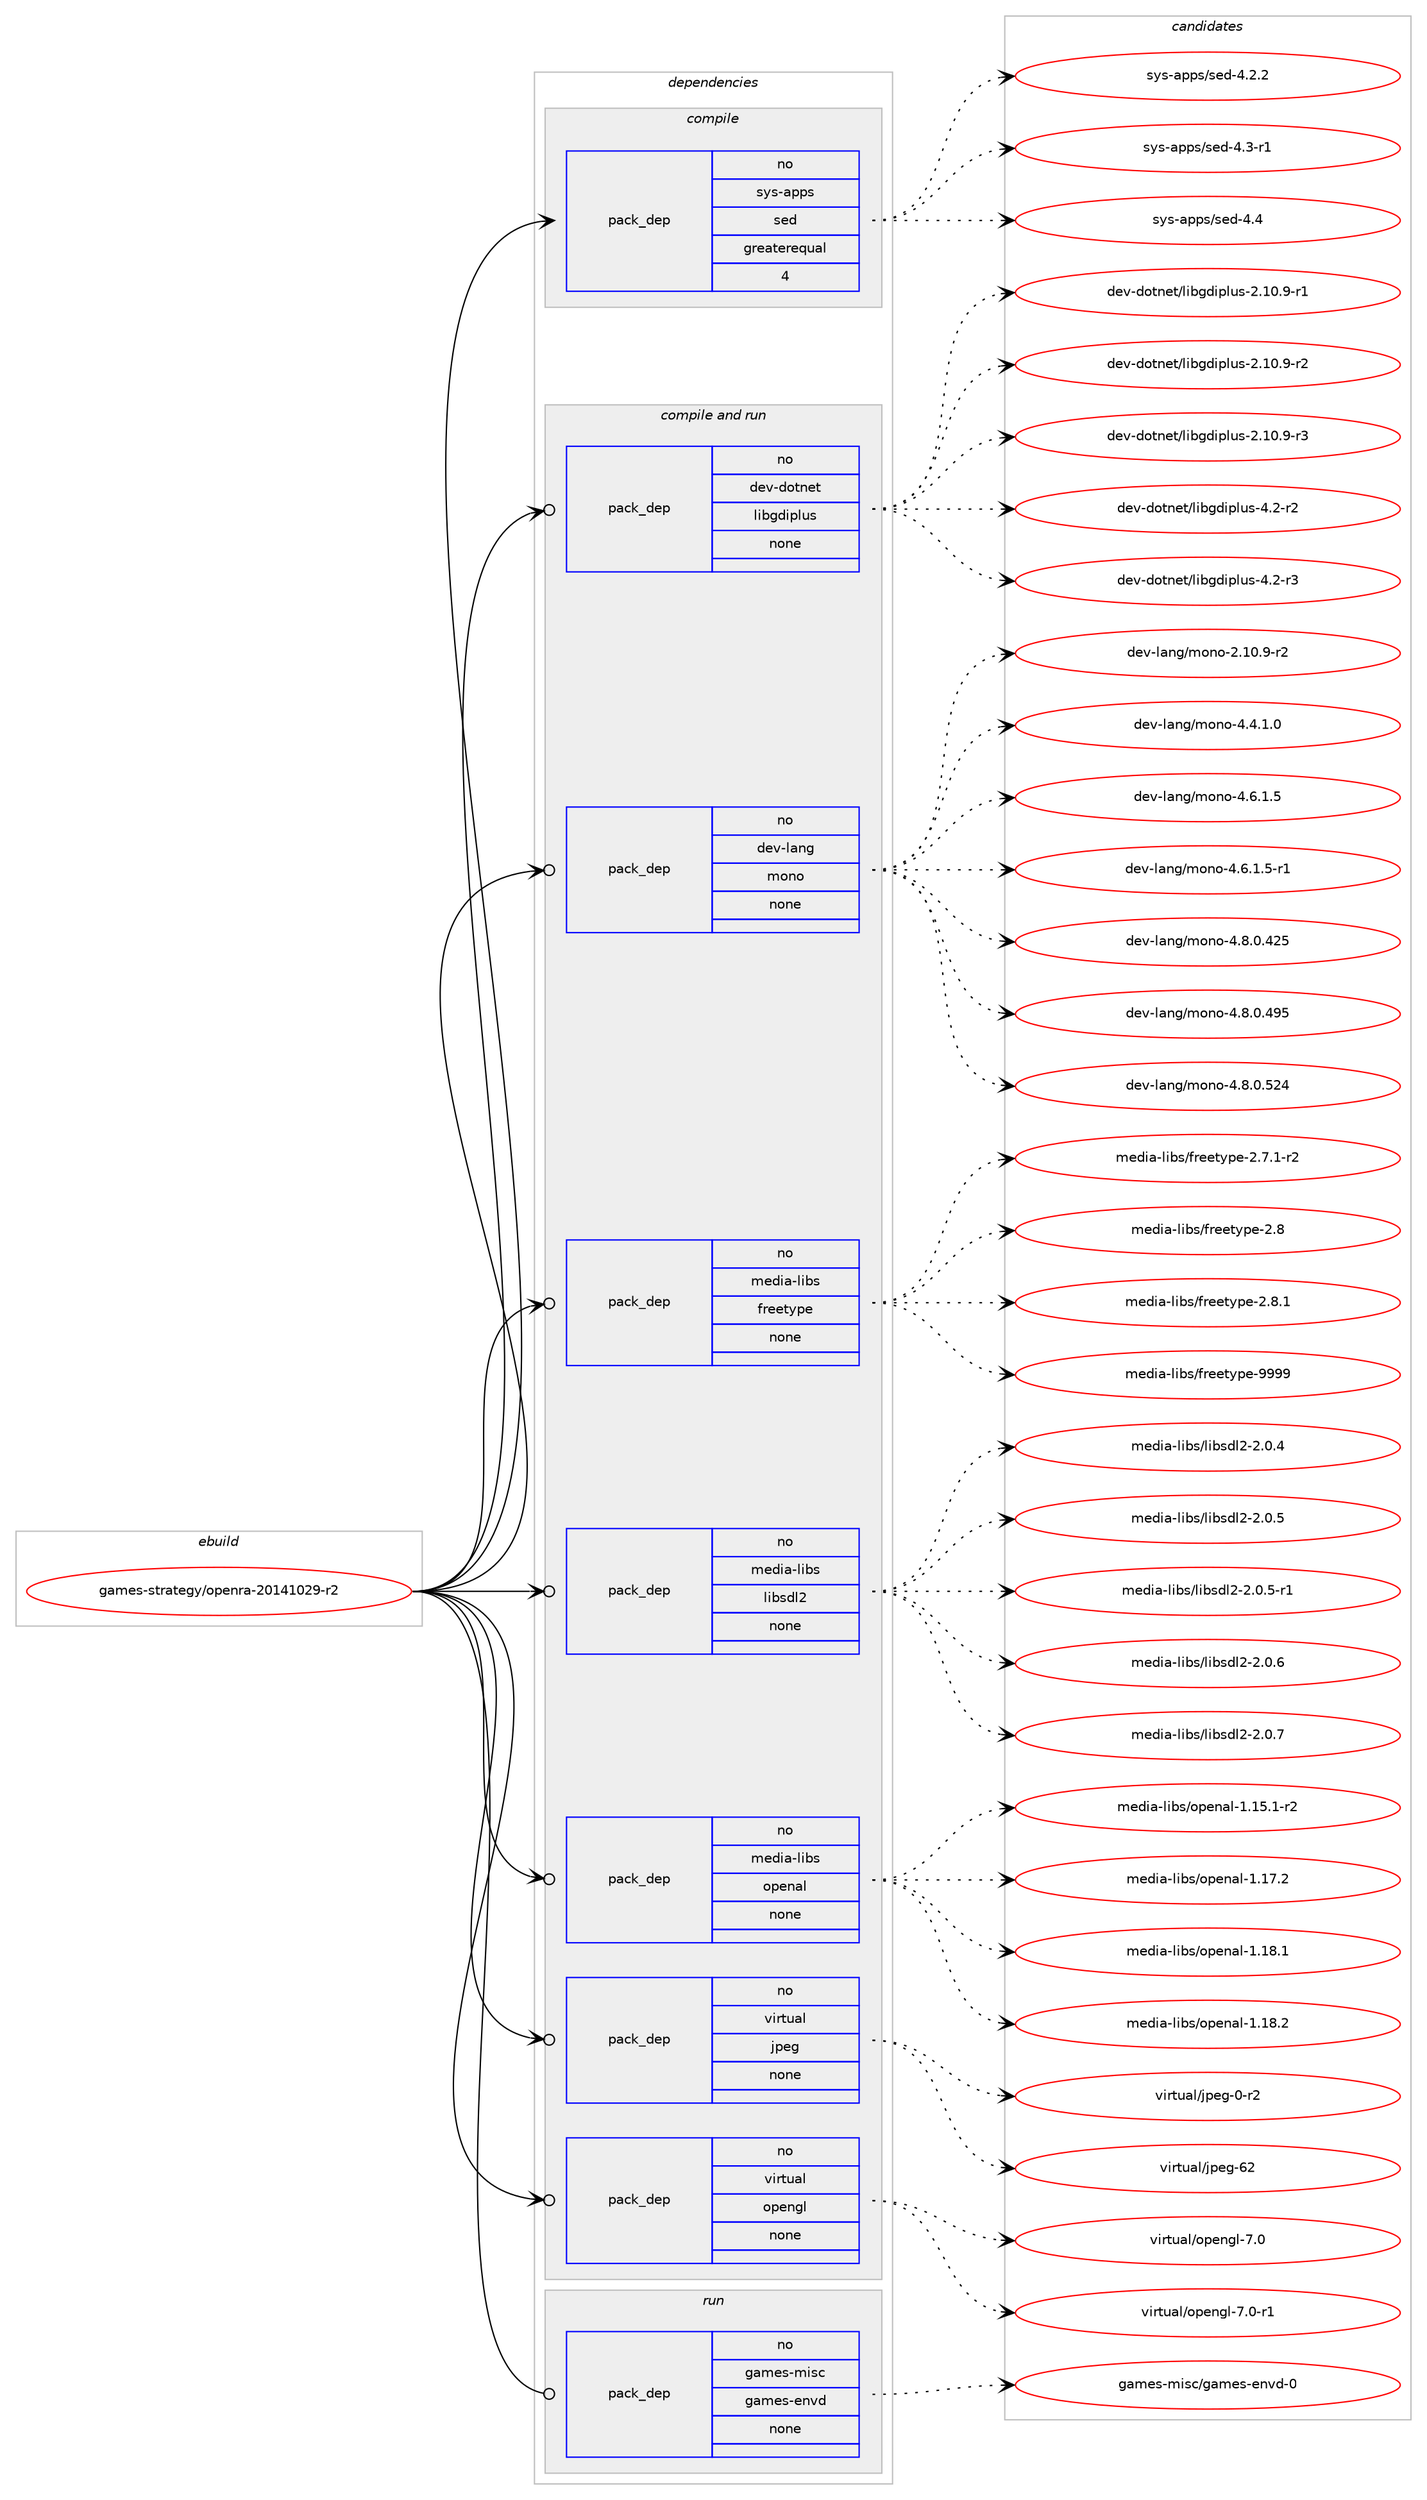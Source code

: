 digraph prolog {

# *************
# Graph options
# *************

newrank=true;
concentrate=true;
compound=true;
graph [rankdir=LR,fontname=Helvetica,fontsize=10,ranksep=1.5];#, ranksep=2.5, nodesep=0.2];
edge  [arrowhead=vee];
node  [fontname=Helvetica,fontsize=10];

# **********
# The ebuild
# **********

subgraph cluster_leftcol {
color=gray;
rank=same;
label=<<i>ebuild</i>>;
id [label="games-strategy/openra-20141029-r2", color=red, width=4, href="../games-strategy/openra-20141029-r2.svg"];
}

# ****************
# The dependencies
# ****************

subgraph cluster_midcol {
color=gray;
label=<<i>dependencies</i>>;
subgraph cluster_compile {
fillcolor="#eeeeee";
style=filled;
label=<<i>compile</i>>;
subgraph pack218743 {
dependency304740 [label=<<TABLE BORDER="0" CELLBORDER="1" CELLSPACING="0" CELLPADDING="4" WIDTH="220"><TR><TD ROWSPAN="6" CELLPADDING="30">pack_dep</TD></TR><TR><TD WIDTH="110">no</TD></TR><TR><TD>sys-apps</TD></TR><TR><TD>sed</TD></TR><TR><TD>greaterequal</TD></TR><TR><TD>4</TD></TR></TABLE>>, shape=none, color=blue];
}
id:e -> dependency304740:w [weight=20,style="solid",arrowhead="vee"];
}
subgraph cluster_compileandrun {
fillcolor="#eeeeee";
style=filled;
label=<<i>compile and run</i>>;
subgraph pack218744 {
dependency304741 [label=<<TABLE BORDER="0" CELLBORDER="1" CELLSPACING="0" CELLPADDING="4" WIDTH="220"><TR><TD ROWSPAN="6" CELLPADDING="30">pack_dep</TD></TR><TR><TD WIDTH="110">no</TD></TR><TR><TD>dev-dotnet</TD></TR><TR><TD>libgdiplus</TD></TR><TR><TD>none</TD></TR><TR><TD></TD></TR></TABLE>>, shape=none, color=blue];
}
id:e -> dependency304741:w [weight=20,style="solid",arrowhead="odotvee"];
subgraph pack218745 {
dependency304742 [label=<<TABLE BORDER="0" CELLBORDER="1" CELLSPACING="0" CELLPADDING="4" WIDTH="220"><TR><TD ROWSPAN="6" CELLPADDING="30">pack_dep</TD></TR><TR><TD WIDTH="110">no</TD></TR><TR><TD>dev-lang</TD></TR><TR><TD>mono</TD></TR><TR><TD>none</TD></TR><TR><TD></TD></TR></TABLE>>, shape=none, color=blue];
}
id:e -> dependency304742:w [weight=20,style="solid",arrowhead="odotvee"];
subgraph pack218746 {
dependency304743 [label=<<TABLE BORDER="0" CELLBORDER="1" CELLSPACING="0" CELLPADDING="4" WIDTH="220"><TR><TD ROWSPAN="6" CELLPADDING="30">pack_dep</TD></TR><TR><TD WIDTH="110">no</TD></TR><TR><TD>media-libs</TD></TR><TR><TD>freetype</TD></TR><TR><TD>none</TD></TR><TR><TD></TD></TR></TABLE>>, shape=none, color=blue];
}
id:e -> dependency304743:w [weight=20,style="solid",arrowhead="odotvee"];
subgraph pack218747 {
dependency304744 [label=<<TABLE BORDER="0" CELLBORDER="1" CELLSPACING="0" CELLPADDING="4" WIDTH="220"><TR><TD ROWSPAN="6" CELLPADDING="30">pack_dep</TD></TR><TR><TD WIDTH="110">no</TD></TR><TR><TD>media-libs</TD></TR><TR><TD>libsdl2</TD></TR><TR><TD>none</TD></TR><TR><TD></TD></TR></TABLE>>, shape=none, color=blue];
}
id:e -> dependency304744:w [weight=20,style="solid",arrowhead="odotvee"];
subgraph pack218748 {
dependency304745 [label=<<TABLE BORDER="0" CELLBORDER="1" CELLSPACING="0" CELLPADDING="4" WIDTH="220"><TR><TD ROWSPAN="6" CELLPADDING="30">pack_dep</TD></TR><TR><TD WIDTH="110">no</TD></TR><TR><TD>media-libs</TD></TR><TR><TD>openal</TD></TR><TR><TD>none</TD></TR><TR><TD></TD></TR></TABLE>>, shape=none, color=blue];
}
id:e -> dependency304745:w [weight=20,style="solid",arrowhead="odotvee"];
subgraph pack218749 {
dependency304746 [label=<<TABLE BORDER="0" CELLBORDER="1" CELLSPACING="0" CELLPADDING="4" WIDTH="220"><TR><TD ROWSPAN="6" CELLPADDING="30">pack_dep</TD></TR><TR><TD WIDTH="110">no</TD></TR><TR><TD>virtual</TD></TR><TR><TD>jpeg</TD></TR><TR><TD>none</TD></TR><TR><TD></TD></TR></TABLE>>, shape=none, color=blue];
}
id:e -> dependency304746:w [weight=20,style="solid",arrowhead="odotvee"];
subgraph pack218750 {
dependency304747 [label=<<TABLE BORDER="0" CELLBORDER="1" CELLSPACING="0" CELLPADDING="4" WIDTH="220"><TR><TD ROWSPAN="6" CELLPADDING="30">pack_dep</TD></TR><TR><TD WIDTH="110">no</TD></TR><TR><TD>virtual</TD></TR><TR><TD>opengl</TD></TR><TR><TD>none</TD></TR><TR><TD></TD></TR></TABLE>>, shape=none, color=blue];
}
id:e -> dependency304747:w [weight=20,style="solid",arrowhead="odotvee"];
}
subgraph cluster_run {
fillcolor="#eeeeee";
style=filled;
label=<<i>run</i>>;
subgraph pack218751 {
dependency304748 [label=<<TABLE BORDER="0" CELLBORDER="1" CELLSPACING="0" CELLPADDING="4" WIDTH="220"><TR><TD ROWSPAN="6" CELLPADDING="30">pack_dep</TD></TR><TR><TD WIDTH="110">no</TD></TR><TR><TD>games-misc</TD></TR><TR><TD>games-envd</TD></TR><TR><TD>none</TD></TR><TR><TD></TD></TR></TABLE>>, shape=none, color=blue];
}
id:e -> dependency304748:w [weight=20,style="solid",arrowhead="odot"];
}
}

# **************
# The candidates
# **************

subgraph cluster_choices {
rank=same;
color=gray;
label=<<i>candidates</i>>;

subgraph choice218743 {
color=black;
nodesep=1;
choice115121115459711211211547115101100455246504650 [label="sys-apps/sed-4.2.2", color=red, width=4,href="../sys-apps/sed-4.2.2.svg"];
choice115121115459711211211547115101100455246514511449 [label="sys-apps/sed-4.3-r1", color=red, width=4,href="../sys-apps/sed-4.3-r1.svg"];
choice11512111545971121121154711510110045524652 [label="sys-apps/sed-4.4", color=red, width=4,href="../sys-apps/sed-4.4.svg"];
dependency304740:e -> choice115121115459711211211547115101100455246504650:w [style=dotted,weight="100"];
dependency304740:e -> choice115121115459711211211547115101100455246514511449:w [style=dotted,weight="100"];
dependency304740:e -> choice11512111545971121121154711510110045524652:w [style=dotted,weight="100"];
}
subgraph choice218744 {
color=black;
nodesep=1;
choice100101118451001111161101011164710810598103100105112108117115455046494846574511449 [label="dev-dotnet/libgdiplus-2.10.9-r1", color=red, width=4,href="../dev-dotnet/libgdiplus-2.10.9-r1.svg"];
choice100101118451001111161101011164710810598103100105112108117115455046494846574511450 [label="dev-dotnet/libgdiplus-2.10.9-r2", color=red, width=4,href="../dev-dotnet/libgdiplus-2.10.9-r2.svg"];
choice100101118451001111161101011164710810598103100105112108117115455046494846574511451 [label="dev-dotnet/libgdiplus-2.10.9-r3", color=red, width=4,href="../dev-dotnet/libgdiplus-2.10.9-r3.svg"];
choice100101118451001111161101011164710810598103100105112108117115455246504511450 [label="dev-dotnet/libgdiplus-4.2-r2", color=red, width=4,href="../dev-dotnet/libgdiplus-4.2-r2.svg"];
choice100101118451001111161101011164710810598103100105112108117115455246504511451 [label="dev-dotnet/libgdiplus-4.2-r3", color=red, width=4,href="../dev-dotnet/libgdiplus-4.2-r3.svg"];
dependency304741:e -> choice100101118451001111161101011164710810598103100105112108117115455046494846574511449:w [style=dotted,weight="100"];
dependency304741:e -> choice100101118451001111161101011164710810598103100105112108117115455046494846574511450:w [style=dotted,weight="100"];
dependency304741:e -> choice100101118451001111161101011164710810598103100105112108117115455046494846574511451:w [style=dotted,weight="100"];
dependency304741:e -> choice100101118451001111161101011164710810598103100105112108117115455246504511450:w [style=dotted,weight="100"];
dependency304741:e -> choice100101118451001111161101011164710810598103100105112108117115455246504511451:w [style=dotted,weight="100"];
}
subgraph choice218745 {
color=black;
nodesep=1;
choice100101118451089711010347109111110111455046494846574511450 [label="dev-lang/mono-2.10.9-r2", color=red, width=4,href="../dev-lang/mono-2.10.9-r2.svg"];
choice1001011184510897110103471091111101114552465246494648 [label="dev-lang/mono-4.4.1.0", color=red, width=4,href="../dev-lang/mono-4.4.1.0.svg"];
choice1001011184510897110103471091111101114552465446494653 [label="dev-lang/mono-4.6.1.5", color=red, width=4,href="../dev-lang/mono-4.6.1.5.svg"];
choice10010111845108971101034710911111011145524654464946534511449 [label="dev-lang/mono-4.6.1.5-r1", color=red, width=4,href="../dev-lang/mono-4.6.1.5-r1.svg"];
choice10010111845108971101034710911111011145524656464846525053 [label="dev-lang/mono-4.8.0.425", color=red, width=4,href="../dev-lang/mono-4.8.0.425.svg"];
choice10010111845108971101034710911111011145524656464846525753 [label="dev-lang/mono-4.8.0.495", color=red, width=4,href="../dev-lang/mono-4.8.0.495.svg"];
choice10010111845108971101034710911111011145524656464846535052 [label="dev-lang/mono-4.8.0.524", color=red, width=4,href="../dev-lang/mono-4.8.0.524.svg"];
dependency304742:e -> choice100101118451089711010347109111110111455046494846574511450:w [style=dotted,weight="100"];
dependency304742:e -> choice1001011184510897110103471091111101114552465246494648:w [style=dotted,weight="100"];
dependency304742:e -> choice1001011184510897110103471091111101114552465446494653:w [style=dotted,weight="100"];
dependency304742:e -> choice10010111845108971101034710911111011145524654464946534511449:w [style=dotted,weight="100"];
dependency304742:e -> choice10010111845108971101034710911111011145524656464846525053:w [style=dotted,weight="100"];
dependency304742:e -> choice10010111845108971101034710911111011145524656464846525753:w [style=dotted,weight="100"];
dependency304742:e -> choice10010111845108971101034710911111011145524656464846535052:w [style=dotted,weight="100"];
}
subgraph choice218746 {
color=black;
nodesep=1;
choice109101100105974510810598115471021141011011161211121014550465546494511450 [label="media-libs/freetype-2.7.1-r2", color=red, width=4,href="../media-libs/freetype-2.7.1-r2.svg"];
choice1091011001059745108105981154710211410110111612111210145504656 [label="media-libs/freetype-2.8", color=red, width=4,href="../media-libs/freetype-2.8.svg"];
choice10910110010597451081059811547102114101101116121112101455046564649 [label="media-libs/freetype-2.8.1", color=red, width=4,href="../media-libs/freetype-2.8.1.svg"];
choice109101100105974510810598115471021141011011161211121014557575757 [label="media-libs/freetype-9999", color=red, width=4,href="../media-libs/freetype-9999.svg"];
dependency304743:e -> choice109101100105974510810598115471021141011011161211121014550465546494511450:w [style=dotted,weight="100"];
dependency304743:e -> choice1091011001059745108105981154710211410110111612111210145504656:w [style=dotted,weight="100"];
dependency304743:e -> choice10910110010597451081059811547102114101101116121112101455046564649:w [style=dotted,weight="100"];
dependency304743:e -> choice109101100105974510810598115471021141011011161211121014557575757:w [style=dotted,weight="100"];
}
subgraph choice218747 {
color=black;
nodesep=1;
choice109101100105974510810598115471081059811510010850455046484652 [label="media-libs/libsdl2-2.0.4", color=red, width=4,href="../media-libs/libsdl2-2.0.4.svg"];
choice109101100105974510810598115471081059811510010850455046484653 [label="media-libs/libsdl2-2.0.5", color=red, width=4,href="../media-libs/libsdl2-2.0.5.svg"];
choice1091011001059745108105981154710810598115100108504550464846534511449 [label="media-libs/libsdl2-2.0.5-r1", color=red, width=4,href="../media-libs/libsdl2-2.0.5-r1.svg"];
choice109101100105974510810598115471081059811510010850455046484654 [label="media-libs/libsdl2-2.0.6", color=red, width=4,href="../media-libs/libsdl2-2.0.6.svg"];
choice109101100105974510810598115471081059811510010850455046484655 [label="media-libs/libsdl2-2.0.7", color=red, width=4,href="../media-libs/libsdl2-2.0.7.svg"];
dependency304744:e -> choice109101100105974510810598115471081059811510010850455046484652:w [style=dotted,weight="100"];
dependency304744:e -> choice109101100105974510810598115471081059811510010850455046484653:w [style=dotted,weight="100"];
dependency304744:e -> choice1091011001059745108105981154710810598115100108504550464846534511449:w [style=dotted,weight="100"];
dependency304744:e -> choice109101100105974510810598115471081059811510010850455046484654:w [style=dotted,weight="100"];
dependency304744:e -> choice109101100105974510810598115471081059811510010850455046484655:w [style=dotted,weight="100"];
}
subgraph choice218748 {
color=black;
nodesep=1;
choice1091011001059745108105981154711111210111097108454946495346494511450 [label="media-libs/openal-1.15.1-r2", color=red, width=4,href="../media-libs/openal-1.15.1-r2.svg"];
choice109101100105974510810598115471111121011109710845494649554650 [label="media-libs/openal-1.17.2", color=red, width=4,href="../media-libs/openal-1.17.2.svg"];
choice109101100105974510810598115471111121011109710845494649564649 [label="media-libs/openal-1.18.1", color=red, width=4,href="../media-libs/openal-1.18.1.svg"];
choice109101100105974510810598115471111121011109710845494649564650 [label="media-libs/openal-1.18.2", color=red, width=4,href="../media-libs/openal-1.18.2.svg"];
dependency304745:e -> choice1091011001059745108105981154711111210111097108454946495346494511450:w [style=dotted,weight="100"];
dependency304745:e -> choice109101100105974510810598115471111121011109710845494649554650:w [style=dotted,weight="100"];
dependency304745:e -> choice109101100105974510810598115471111121011109710845494649564649:w [style=dotted,weight="100"];
dependency304745:e -> choice109101100105974510810598115471111121011109710845494649564650:w [style=dotted,weight="100"];
}
subgraph choice218749 {
color=black;
nodesep=1;
choice118105114116117971084710611210110345484511450 [label="virtual/jpeg-0-r2", color=red, width=4,href="../virtual/jpeg-0-r2.svg"];
choice1181051141161179710847106112101103455450 [label="virtual/jpeg-62", color=red, width=4,href="../virtual/jpeg-62.svg"];
dependency304746:e -> choice118105114116117971084710611210110345484511450:w [style=dotted,weight="100"];
dependency304746:e -> choice1181051141161179710847106112101103455450:w [style=dotted,weight="100"];
}
subgraph choice218750 {
color=black;
nodesep=1;
choice118105114116117971084711111210111010310845554648 [label="virtual/opengl-7.0", color=red, width=4,href="../virtual/opengl-7.0.svg"];
choice1181051141161179710847111112101110103108455546484511449 [label="virtual/opengl-7.0-r1", color=red, width=4,href="../virtual/opengl-7.0-r1.svg"];
dependency304747:e -> choice118105114116117971084711111210111010310845554648:w [style=dotted,weight="100"];
dependency304747:e -> choice1181051141161179710847111112101110103108455546484511449:w [style=dotted,weight="100"];
}
subgraph choice218751 {
color=black;
nodesep=1;
choice1039710910111545109105115994710397109101115451011101181004548 [label="games-misc/games-envd-0", color=red, width=4,href="../games-misc/games-envd-0.svg"];
dependency304748:e -> choice1039710910111545109105115994710397109101115451011101181004548:w [style=dotted,weight="100"];
}
}

}
